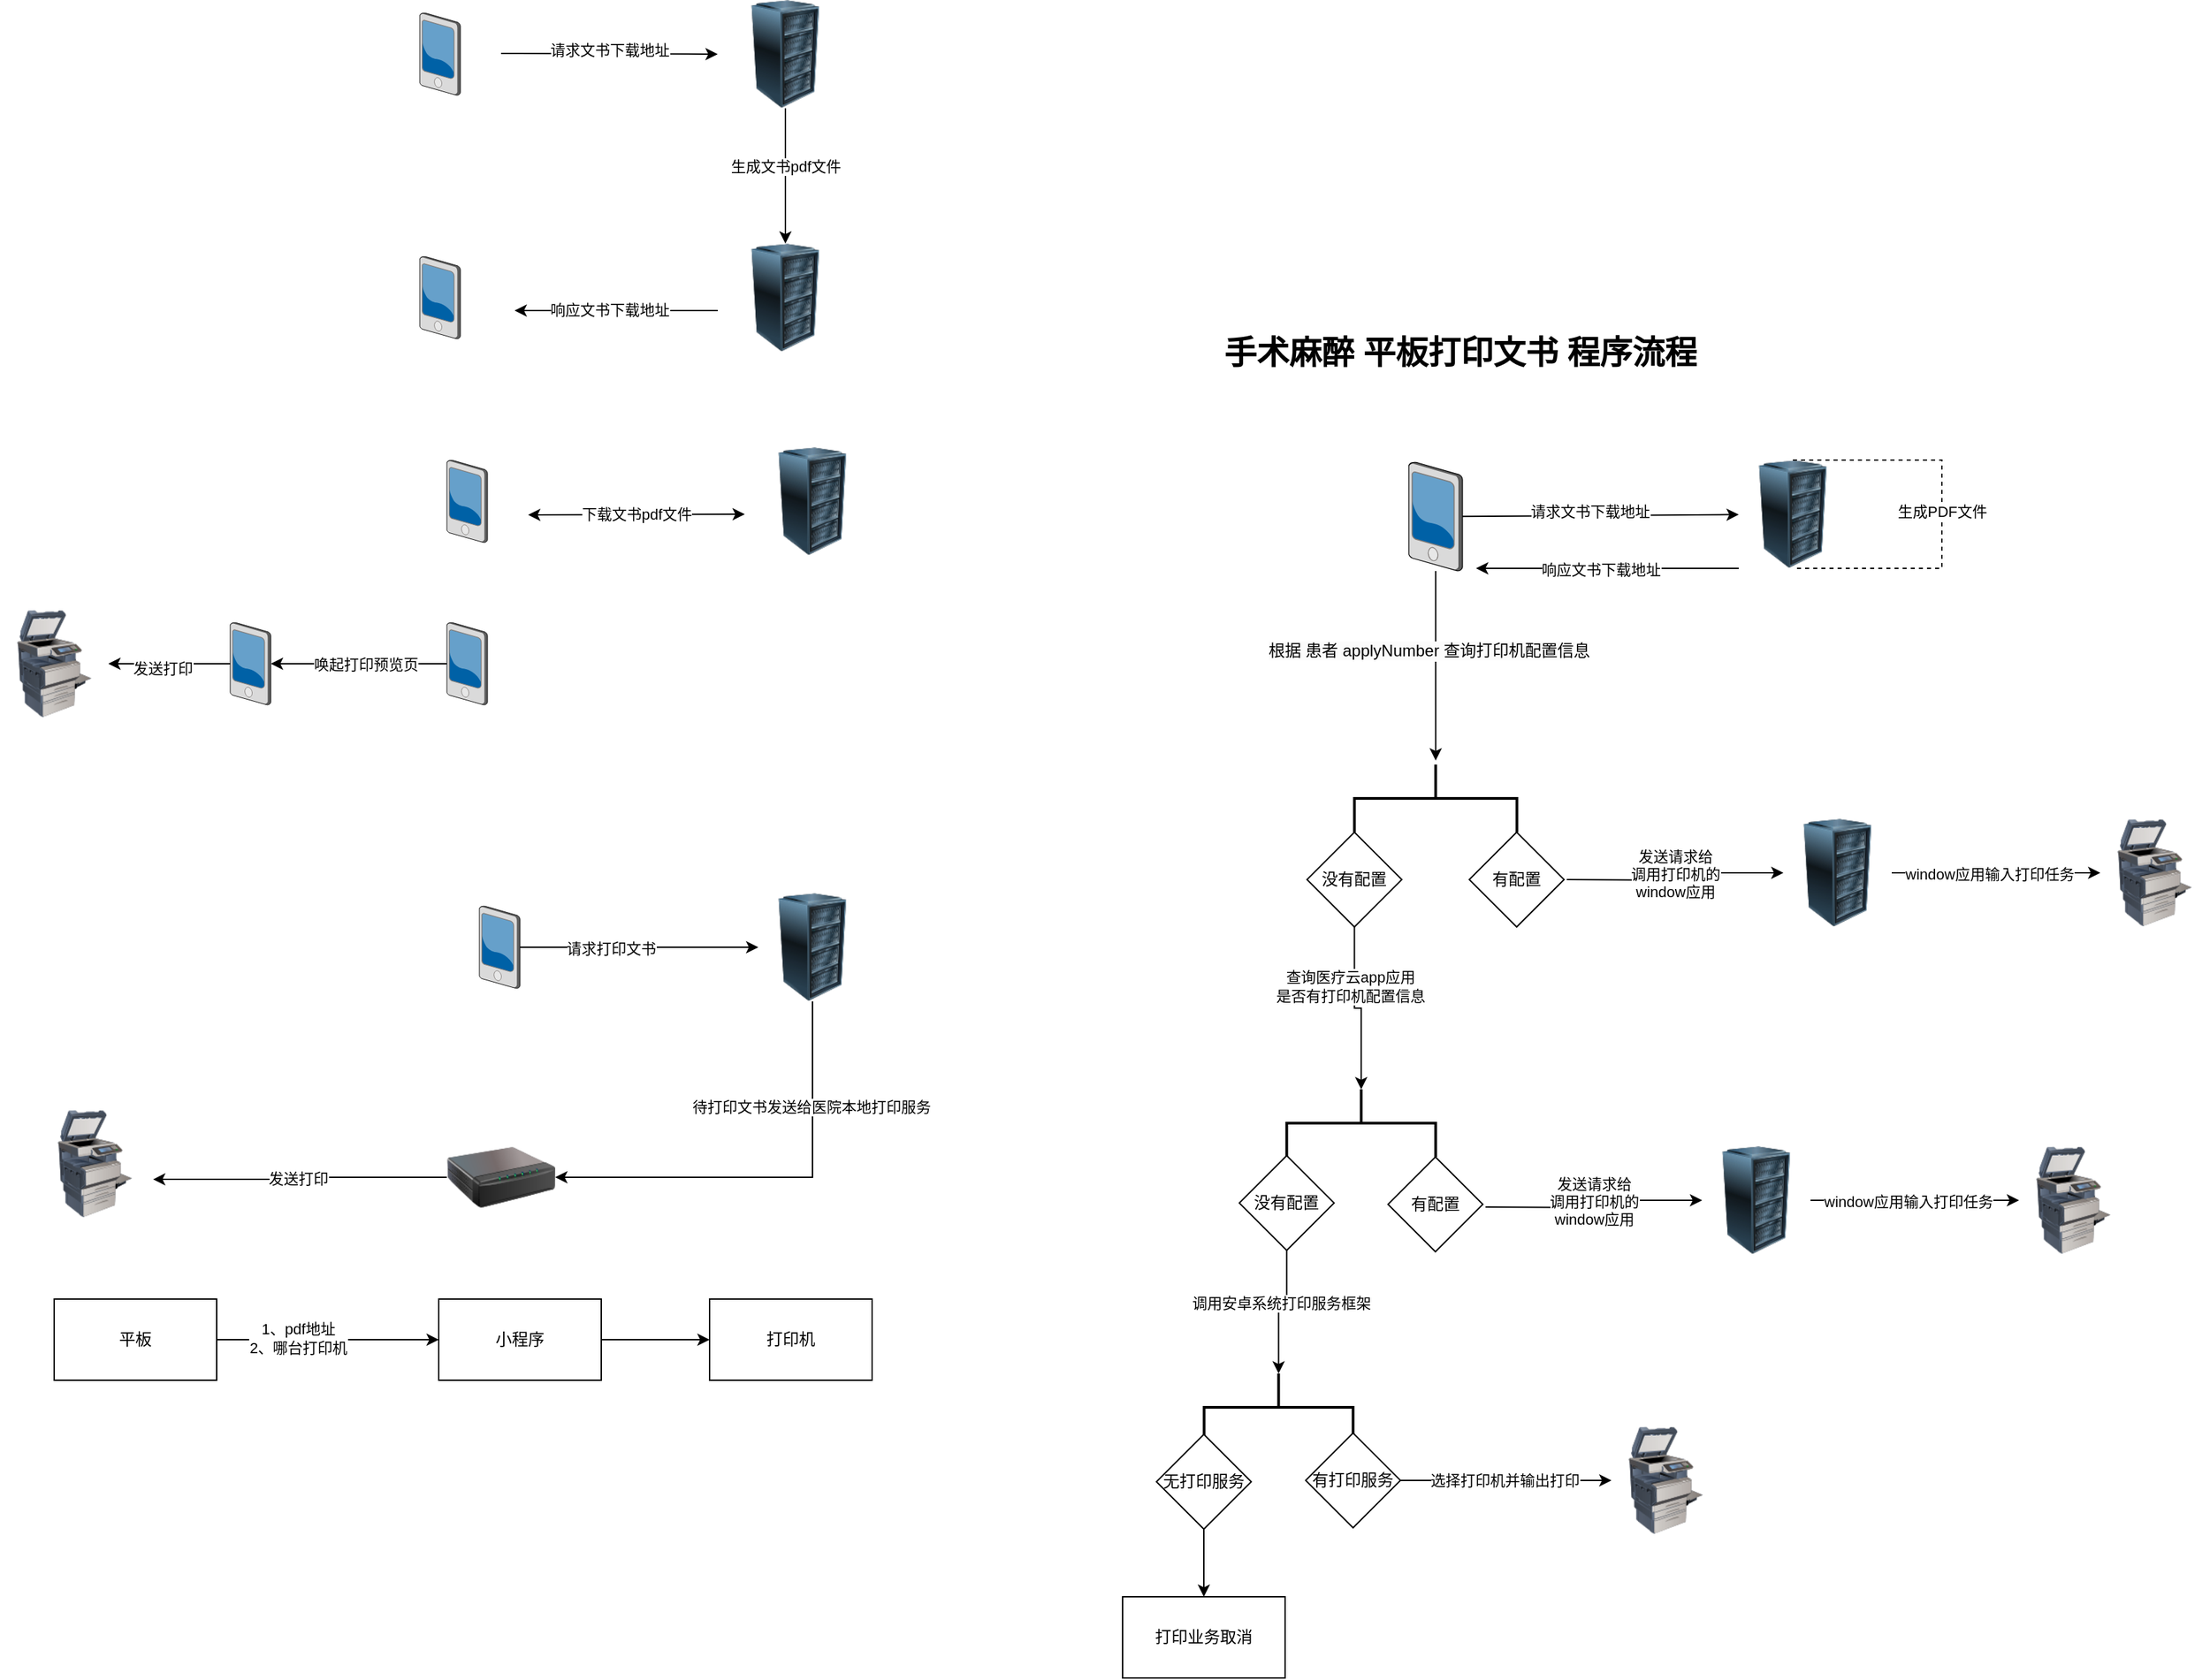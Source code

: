 <mxfile version="25.0.3">
  <diagram name="第 1 页" id="4Z4vOjG33hLCItT1rQMN">
    <mxGraphModel dx="1996" dy="1160" grid="1" gridSize="10" guides="1" tooltips="1" connect="1" arrows="1" fold="1" page="1" pageScale="1" pageWidth="827" pageHeight="1169" math="0" shadow="0">
      <root>
        <mxCell id="0" />
        <mxCell id="1" parent="0" />
        <mxCell id="C9_ZeGXNqVljK5FA-xq8-1" value="" style="verticalLabelPosition=bottom;sketch=0;aspect=fixed;html=1;verticalAlign=top;strokeColor=none;align=center;outlineConnect=0;shape=mxgraph.citrix.pda;" parent="1" vertex="1">
          <mxGeometry x="340" y="119.5" width="30" height="61" as="geometry" />
        </mxCell>
        <mxCell id="C9_ZeGXNqVljK5FA-xq8-7" value="" style="edgeStyle=orthogonalEdgeStyle;rounded=0;orthogonalLoop=1;jettySize=auto;html=1;" parent="1" source="C9_ZeGXNqVljK5FA-xq8-2" target="C9_ZeGXNqVljK5FA-xq8-6" edge="1">
          <mxGeometry relative="1" as="geometry" />
        </mxCell>
        <mxCell id="C9_ZeGXNqVljK5FA-xq8-8" value="生成文书pdf文件" style="edgeLabel;html=1;align=center;verticalAlign=middle;resizable=0;points=[];" parent="C9_ZeGXNqVljK5FA-xq8-7" vertex="1" connectable="0">
          <mxGeometry x="-0.14" relative="1" as="geometry">
            <mxPoint as="offset" />
          </mxGeometry>
        </mxCell>
        <mxCell id="C9_ZeGXNqVljK5FA-xq8-2" value="" style="image;html=1;image=img/lib/clip_art/computers/Server_Rack_128x128.png" parent="1" vertex="1">
          <mxGeometry x="570" y="110" width="80" height="80" as="geometry" />
        </mxCell>
        <mxCell id="C9_ZeGXNqVljK5FA-xq8-3" value="" style="image;html=1;image=img/lib/clip_art/computers/Printer_Commercial_128x128.png" parent="1" vertex="1">
          <mxGeometry x="30" y="560.5" width="80" height="80" as="geometry" />
        </mxCell>
        <mxCell id="C9_ZeGXNqVljK5FA-xq8-4" value="" style="endArrow=classic;html=1;rounded=0;" parent="1" edge="1">
          <mxGeometry width="50" height="50" relative="1" as="geometry">
            <mxPoint x="400" y="149.5" as="sourcePoint" />
            <mxPoint x="560" y="150" as="targetPoint" />
          </mxGeometry>
        </mxCell>
        <mxCell id="C9_ZeGXNqVljK5FA-xq8-5" value="请求文书下载地址" style="edgeLabel;html=1;align=center;verticalAlign=middle;resizable=0;points=[];" parent="C9_ZeGXNqVljK5FA-xq8-4" vertex="1" connectable="0">
          <mxGeometry x="-0.363" y="3" relative="1" as="geometry">
            <mxPoint x="29" as="offset" />
          </mxGeometry>
        </mxCell>
        <mxCell id="C9_ZeGXNqVljK5FA-xq8-6" value="" style="image;html=1;image=img/lib/clip_art/computers/Server_Rack_128x128.png" parent="1" vertex="1">
          <mxGeometry x="570" y="290" width="80" height="80" as="geometry" />
        </mxCell>
        <mxCell id="C9_ZeGXNqVljK5FA-xq8-9" value="" style="verticalLabelPosition=bottom;sketch=0;aspect=fixed;html=1;verticalAlign=top;strokeColor=none;align=center;outlineConnect=0;shape=mxgraph.citrix.pda;" parent="1" vertex="1">
          <mxGeometry x="340" y="299.5" width="30" height="61" as="geometry" />
        </mxCell>
        <mxCell id="C9_ZeGXNqVljK5FA-xq8-10" value="" style="endArrow=classic;html=1;rounded=0;" parent="1" edge="1">
          <mxGeometry width="50" height="50" relative="1" as="geometry">
            <mxPoint x="560" y="339.5" as="sourcePoint" />
            <mxPoint x="410" y="339.5" as="targetPoint" />
          </mxGeometry>
        </mxCell>
        <mxCell id="C9_ZeGXNqVljK5FA-xq8-11" value="响应文书下载地址" style="edgeLabel;html=1;align=center;verticalAlign=middle;resizable=0;points=[];" parent="C9_ZeGXNqVljK5FA-xq8-10" vertex="1" connectable="0">
          <mxGeometry x="0.307" y="-1" relative="1" as="geometry">
            <mxPoint x="18" as="offset" />
          </mxGeometry>
        </mxCell>
        <mxCell id="C9_ZeGXNqVljK5FA-xq8-12" value="" style="verticalLabelPosition=bottom;sketch=0;aspect=fixed;html=1;verticalAlign=top;strokeColor=none;align=center;outlineConnect=0;shape=mxgraph.citrix.pda;" parent="1" vertex="1">
          <mxGeometry x="360" y="450" width="30" height="61" as="geometry" />
        </mxCell>
        <mxCell id="C9_ZeGXNqVljK5FA-xq8-13" value="" style="image;html=1;image=img/lib/clip_art/computers/Server_Rack_128x128.png" parent="1" vertex="1">
          <mxGeometry x="590" y="440.5" width="80" height="80" as="geometry" />
        </mxCell>
        <mxCell id="C9_ZeGXNqVljK5FA-xq8-16" value="" style="endArrow=classic;startArrow=classic;html=1;rounded=0;" parent="1" edge="1">
          <mxGeometry width="50" height="50" relative="1" as="geometry">
            <mxPoint x="420" y="490.5" as="sourcePoint" />
            <mxPoint x="580" y="490" as="targetPoint" />
          </mxGeometry>
        </mxCell>
        <mxCell id="C9_ZeGXNqVljK5FA-xq8-17" value="下载文书pdf文件" style="edgeLabel;html=1;align=center;verticalAlign=middle;resizable=0;points=[];" parent="C9_ZeGXNqVljK5FA-xq8-16" vertex="1" connectable="0">
          <mxGeometry x="-0.475" y="1" relative="1" as="geometry">
            <mxPoint x="38" as="offset" />
          </mxGeometry>
        </mxCell>
        <mxCell id="C9_ZeGXNqVljK5FA-xq8-20" value="" style="edgeStyle=orthogonalEdgeStyle;rounded=0;orthogonalLoop=1;jettySize=auto;html=1;" parent="1" source="C9_ZeGXNqVljK5FA-xq8-18" target="C9_ZeGXNqVljK5FA-xq8-19" edge="1">
          <mxGeometry relative="1" as="geometry">
            <mxPoint x="280" y="600.5" as="targetPoint" />
          </mxGeometry>
        </mxCell>
        <mxCell id="C9_ZeGXNqVljK5FA-xq8-21" value="唤起打印预览页" style="edgeLabel;html=1;align=center;verticalAlign=middle;resizable=0;points=[];" parent="C9_ZeGXNqVljK5FA-xq8-20" vertex="1" connectable="0">
          <mxGeometry x="0.169" relative="1" as="geometry">
            <mxPoint x="16" as="offset" />
          </mxGeometry>
        </mxCell>
        <mxCell id="C9_ZeGXNqVljK5FA-xq8-18" value="" style="verticalLabelPosition=bottom;sketch=0;aspect=fixed;html=1;verticalAlign=top;strokeColor=none;align=center;outlineConnect=0;shape=mxgraph.citrix.pda;" parent="1" vertex="1">
          <mxGeometry x="360" y="570" width="30" height="61" as="geometry" />
        </mxCell>
        <mxCell id="C9_ZeGXNqVljK5FA-xq8-22" value="" style="edgeStyle=orthogonalEdgeStyle;rounded=0;orthogonalLoop=1;jettySize=auto;html=1;" parent="1" source="C9_ZeGXNqVljK5FA-xq8-19" target="C9_ZeGXNqVljK5FA-xq8-3" edge="1">
          <mxGeometry relative="1" as="geometry" />
        </mxCell>
        <mxCell id="C9_ZeGXNqVljK5FA-xq8-23" value="发送打印" style="edgeLabel;html=1;align=center;verticalAlign=middle;resizable=0;points=[];" parent="C9_ZeGXNqVljK5FA-xq8-22" vertex="1" connectable="0">
          <mxGeometry x="0.111" y="3" relative="1" as="geometry">
            <mxPoint as="offset" />
          </mxGeometry>
        </mxCell>
        <mxCell id="C9_ZeGXNqVljK5FA-xq8-19" value="" style="verticalLabelPosition=bottom;sketch=0;aspect=fixed;html=1;verticalAlign=top;strokeColor=none;align=center;outlineConnect=0;shape=mxgraph.citrix.pda;" parent="1" vertex="1">
          <mxGeometry x="200" y="570" width="30" height="61" as="geometry" />
        </mxCell>
        <mxCell id="C9_ZeGXNqVljK5FA-xq8-28" value="" style="edgeStyle=orthogonalEdgeStyle;rounded=0;orthogonalLoop=1;jettySize=auto;html=1;" parent="1" source="C9_ZeGXNqVljK5FA-xq8-24" target="C9_ZeGXNqVljK5FA-xq8-26" edge="1">
          <mxGeometry relative="1" as="geometry">
            <mxPoint x="494" y="810" as="targetPoint" />
          </mxGeometry>
        </mxCell>
        <mxCell id="C9_ZeGXNqVljK5FA-xq8-29" value="请求打印文书" style="edgeLabel;html=1;align=center;verticalAlign=middle;resizable=0;points=[];" parent="C9_ZeGXNqVljK5FA-xq8-28" vertex="1" connectable="0">
          <mxGeometry x="-0.239" relative="1" as="geometry">
            <mxPoint y="1" as="offset" />
          </mxGeometry>
        </mxCell>
        <mxCell id="C9_ZeGXNqVljK5FA-xq8-24" value="" style="verticalLabelPosition=bottom;sketch=0;aspect=fixed;html=1;verticalAlign=top;strokeColor=none;align=center;outlineConnect=0;shape=mxgraph.citrix.pda;" parent="1" vertex="1">
          <mxGeometry x="384" y="779.5" width="30" height="61" as="geometry" />
        </mxCell>
        <mxCell id="C9_ZeGXNqVljK5FA-xq8-25" value="" style="image;html=1;image=img/lib/clip_art/computers/Printer_Commercial_128x128.png" parent="1" vertex="1">
          <mxGeometry x="60" y="930" width="80" height="80" as="geometry" />
        </mxCell>
        <mxCell id="C9_ZeGXNqVljK5FA-xq8-30" value="" style="edgeStyle=orthogonalEdgeStyle;rounded=0;orthogonalLoop=1;jettySize=auto;html=1;entryX=1;entryY=0.5;entryDx=0;entryDy=0;" parent="1" source="C9_ZeGXNqVljK5FA-xq8-26" target="C9_ZeGXNqVljK5FA-xq8-27" edge="1">
          <mxGeometry relative="1" as="geometry">
            <mxPoint x="630" y="930" as="targetPoint" />
            <Array as="points">
              <mxPoint x="630" y="980" />
            </Array>
          </mxGeometry>
        </mxCell>
        <mxCell id="C9_ZeGXNqVljK5FA-xq8-31" value="待打印文书发送给医院本地打印服务" style="edgeLabel;html=1;align=center;verticalAlign=middle;resizable=0;points=[];" parent="C9_ZeGXNqVljK5FA-xq8-30" vertex="1" connectable="0">
          <mxGeometry x="-0.522" y="-1" relative="1" as="geometry">
            <mxPoint y="1" as="offset" />
          </mxGeometry>
        </mxCell>
        <mxCell id="C9_ZeGXNqVljK5FA-xq8-26" value="" style="image;html=1;image=img/lib/clip_art/computers/Server_Rack_128x128.png" parent="1" vertex="1">
          <mxGeometry x="590" y="770" width="80" height="80" as="geometry" />
        </mxCell>
        <mxCell id="C9_ZeGXNqVljK5FA-xq8-32" value="" style="edgeStyle=orthogonalEdgeStyle;rounded=0;orthogonalLoop=1;jettySize=auto;html=1;entryX=1.038;entryY=0.644;entryDx=0;entryDy=0;entryPerimeter=0;" parent="1" source="C9_ZeGXNqVljK5FA-xq8-27" target="C9_ZeGXNqVljK5FA-xq8-25" edge="1">
          <mxGeometry relative="1" as="geometry">
            <mxPoint x="280" y="980" as="targetPoint" />
            <Array as="points">
              <mxPoint x="250" y="980" />
              <mxPoint x="250" y="981" />
            </Array>
          </mxGeometry>
        </mxCell>
        <mxCell id="C9_ZeGXNqVljK5FA-xq8-33" value="发送打印" style="edgeLabel;html=1;align=center;verticalAlign=middle;resizable=0;points=[];" parent="C9_ZeGXNqVljK5FA-xq8-32" vertex="1" connectable="0">
          <mxGeometry x="0.396" y="-3" relative="1" as="geometry">
            <mxPoint x="41" y="2" as="offset" />
          </mxGeometry>
        </mxCell>
        <mxCell id="C9_ZeGXNqVljK5FA-xq8-27" value="" style="image;html=1;image=img/lib/clip_art/networking/Print_Server_128x128.png" parent="1" vertex="1">
          <mxGeometry x="360" y="940" width="80" height="80" as="geometry" />
        </mxCell>
        <mxCell id="JyRxtPzMjF4cvIecIfeS-3" value="" style="edgeStyle=orthogonalEdgeStyle;rounded=0;orthogonalLoop=1;jettySize=auto;html=1;" parent="1" source="JyRxtPzMjF4cvIecIfeS-1" target="JyRxtPzMjF4cvIecIfeS-2" edge="1">
          <mxGeometry relative="1" as="geometry" />
        </mxCell>
        <mxCell id="JyRxtPzMjF4cvIecIfeS-7" value="1、pdf地址&lt;br&gt;2、哪台打印机" style="edgeLabel;html=1;align=center;verticalAlign=middle;resizable=0;points=[];" parent="JyRxtPzMjF4cvIecIfeS-3" vertex="1" connectable="0">
          <mxGeometry x="-0.274" y="1" relative="1" as="geometry">
            <mxPoint as="offset" />
          </mxGeometry>
        </mxCell>
        <mxCell id="JyRxtPzMjF4cvIecIfeS-1" value="平板" style="rounded=0;whiteSpace=wrap;html=1;" parent="1" vertex="1">
          <mxGeometry x="70" y="1070" width="120" height="60" as="geometry" />
        </mxCell>
        <mxCell id="JyRxtPzMjF4cvIecIfeS-6" value="" style="edgeStyle=orthogonalEdgeStyle;rounded=0;orthogonalLoop=1;jettySize=auto;html=1;" parent="1" source="JyRxtPzMjF4cvIecIfeS-2" target="JyRxtPzMjF4cvIecIfeS-5" edge="1">
          <mxGeometry relative="1" as="geometry" />
        </mxCell>
        <mxCell id="JyRxtPzMjF4cvIecIfeS-2" value="小程序" style="rounded=0;whiteSpace=wrap;html=1;" parent="1" vertex="1">
          <mxGeometry x="354" y="1070" width="120" height="60" as="geometry" />
        </mxCell>
        <mxCell id="JyRxtPzMjF4cvIecIfeS-5" value="打印机" style="rounded=0;whiteSpace=wrap;html=1;" parent="1" vertex="1">
          <mxGeometry x="554" y="1070" width="120" height="60" as="geometry" />
        </mxCell>
        <mxCell id="PmHOLb2PflUZi9dplfsK-19" style="edgeStyle=orthogonalEdgeStyle;rounded=0;orthogonalLoop=1;jettySize=auto;html=1;entryX=0.5;entryY=0;entryDx=0;entryDy=0;" edge="1" parent="1" source="PmHOLb2PflUZi9dplfsK-4">
          <mxGeometry relative="1" as="geometry">
            <mxPoint x="1090.21" y="672" as="targetPoint" />
          </mxGeometry>
        </mxCell>
        <mxCell id="PmHOLb2PflUZi9dplfsK-20" value="&lt;span style=&quot;font-size: 12px; text-wrap-mode: wrap; background-color: rgb(251, 251, 251);&quot;&gt;根据 患者 applyNumber 查询打印机配置信息&lt;/span&gt;" style="edgeLabel;html=1;align=center;verticalAlign=middle;resizable=0;points=[];" vertex="1" connectable="0" parent="PmHOLb2PflUZi9dplfsK-19">
          <mxGeometry x="-0.133" y="-5" relative="1" as="geometry">
            <mxPoint y="-2" as="offset" />
          </mxGeometry>
        </mxCell>
        <mxCell id="PmHOLb2PflUZi9dplfsK-4" value="" style="verticalLabelPosition=bottom;sketch=0;aspect=fixed;html=1;verticalAlign=top;strokeColor=none;align=center;outlineConnect=0;shape=mxgraph.citrix.pda;" vertex="1" parent="1">
          <mxGeometry x="1070.41" y="451.5" width="39.59" height="80.5" as="geometry" />
        </mxCell>
        <mxCell id="PmHOLb2PflUZi9dplfsK-7" value="" style="image;html=1;image=img/lib/clip_art/computers/Server_Rack_128x128.png" vertex="1" parent="1">
          <mxGeometry x="1314" y="450" width="80" height="80" as="geometry" />
        </mxCell>
        <mxCell id="PmHOLb2PflUZi9dplfsK-8" value="" style="endArrow=classic;html=1;rounded=0;" edge="1" parent="1" source="PmHOLb2PflUZi9dplfsK-4" target="PmHOLb2PflUZi9dplfsK-7">
          <mxGeometry width="50" height="50" relative="1" as="geometry">
            <mxPoint x="1150" y="489.5" as="sourcePoint" />
            <mxPoint x="1310" y="490" as="targetPoint" />
          </mxGeometry>
        </mxCell>
        <mxCell id="PmHOLb2PflUZi9dplfsK-9" value="请求文书下载地址" style="edgeLabel;html=1;align=center;verticalAlign=middle;resizable=0;points=[];" vertex="1" connectable="0" parent="PmHOLb2PflUZi9dplfsK-8">
          <mxGeometry x="-0.363" y="3" relative="1" as="geometry">
            <mxPoint x="29" as="offset" />
          </mxGeometry>
        </mxCell>
        <mxCell id="PmHOLb2PflUZi9dplfsK-14" value="" style="endArrow=none;dashed=1;html=1;rounded=0;exitX=0.5;exitY=0;exitDx=0;exitDy=0;entryX=0.5;entryY=1;entryDx=0;entryDy=0;" edge="1" parent="1" source="PmHOLb2PflUZi9dplfsK-7" target="PmHOLb2PflUZi9dplfsK-7">
          <mxGeometry width="50" height="50" relative="1" as="geometry">
            <mxPoint x="1404" y="420" as="sourcePoint" />
            <mxPoint x="1344" y="570" as="targetPoint" />
            <Array as="points">
              <mxPoint x="1464" y="450" />
              <mxPoint x="1464" y="530" />
            </Array>
          </mxGeometry>
        </mxCell>
        <mxCell id="PmHOLb2PflUZi9dplfsK-15" value="生成PDF文件" style="edgeLabel;html=1;align=center;verticalAlign=middle;resizable=0;points=[];" vertex="1" connectable="0" parent="PmHOLb2PflUZi9dplfsK-14">
          <mxGeometry x="0.044" relative="1" as="geometry">
            <mxPoint y="-9" as="offset" />
          </mxGeometry>
        </mxCell>
        <mxCell id="PmHOLb2PflUZi9dplfsK-16" value="" style="endArrow=classic;html=1;rounded=0;exitX=0;exitY=1;exitDx=0;exitDy=0;" edge="1" parent="1" source="PmHOLb2PflUZi9dplfsK-7">
          <mxGeometry width="50" height="50" relative="1" as="geometry">
            <mxPoint x="1230" y="585" as="sourcePoint" />
            <mxPoint x="1120" y="530" as="targetPoint" />
          </mxGeometry>
        </mxCell>
        <mxCell id="PmHOLb2PflUZi9dplfsK-17" value="响应文书下载地址" style="edgeLabel;html=1;align=center;verticalAlign=middle;resizable=0;points=[];" vertex="1" connectable="0" parent="PmHOLb2PflUZi9dplfsK-16">
          <mxGeometry x="0.213" y="1" relative="1" as="geometry">
            <mxPoint x="15" as="offset" />
          </mxGeometry>
        </mxCell>
        <mxCell id="PmHOLb2PflUZi9dplfsK-21" value="" style="image;html=1;image=img/lib/clip_art/computers/Server_Rack_128x128.png" vertex="1" parent="1">
          <mxGeometry x="1347" y="715" width="80" height="80" as="geometry" />
        </mxCell>
        <mxCell id="PmHOLb2PflUZi9dplfsK-22" style="edgeStyle=orthogonalEdgeStyle;rounded=0;orthogonalLoop=1;jettySize=auto;html=1;entryX=0;entryY=0.5;entryDx=0;entryDy=0;exitX=1;exitY=0.5;exitDx=0;exitDy=0;" edge="1" parent="1" target="PmHOLb2PflUZi9dplfsK-21">
          <mxGeometry relative="1" as="geometry">
            <mxPoint x="1187" y="760" as="sourcePoint" />
            <mxPoint x="1410.83" y="798" as="targetPoint" />
          </mxGeometry>
        </mxCell>
        <mxCell id="PmHOLb2PflUZi9dplfsK-23" value="发送请求给&lt;div&gt;调用打印机的&lt;/div&gt;&lt;div&gt;window应用&lt;/div&gt;" style="edgeLabel;html=1;align=center;verticalAlign=middle;resizable=0;points=[];" vertex="1" connectable="0" parent="PmHOLb2PflUZi9dplfsK-22">
          <mxGeometry x="0.033" y="1" relative="1" as="geometry">
            <mxPoint as="offset" />
          </mxGeometry>
        </mxCell>
        <mxCell id="PmHOLb2PflUZi9dplfsK-24" value="" style="image;html=1;image=img/lib/clip_art/computers/Printer_Commercial_128x128.png" vertex="1" parent="1">
          <mxGeometry x="1581" y="715" width="80" height="80" as="geometry" />
        </mxCell>
        <mxCell id="PmHOLb2PflUZi9dplfsK-26" style="edgeStyle=orthogonalEdgeStyle;rounded=0;orthogonalLoop=1;jettySize=auto;html=1;exitX=1;exitY=0.5;exitDx=0;exitDy=0;entryX=0;entryY=0.5;entryDx=0;entryDy=0;" edge="1" parent="1" source="PmHOLb2PflUZi9dplfsK-21" target="PmHOLb2PflUZi9dplfsK-24">
          <mxGeometry relative="1" as="geometry">
            <mxPoint x="1487.79" y="788" as="sourcePoint" />
            <mxPoint x="1680.83" y="788.64" as="targetPoint" />
          </mxGeometry>
        </mxCell>
        <mxCell id="PmHOLb2PflUZi9dplfsK-27" value="window应用输入打印任务" style="edgeLabel;html=1;align=center;verticalAlign=middle;resizable=0;points=[];" vertex="1" connectable="0" parent="PmHOLb2PflUZi9dplfsK-26">
          <mxGeometry x="-0.17" y="-1" relative="1" as="geometry">
            <mxPoint x="8" as="offset" />
          </mxGeometry>
        </mxCell>
        <mxCell id="PmHOLb2PflUZi9dplfsK-28" value="" style="strokeWidth=2;html=1;shape=mxgraph.flowchart.annotation_2;align=left;labelPosition=right;pointerEvents=1;rotation=90;" vertex="1" parent="1">
          <mxGeometry x="1065.2" y="640" width="50" height="120" as="geometry" />
        </mxCell>
        <mxCell id="PmHOLb2PflUZi9dplfsK-29" value="&lt;div&gt;有配置&lt;/div&gt;" style="rhombus;whiteSpace=wrap;html=1;" vertex="1" parent="1">
          <mxGeometry x="1115" y="725" width="70" height="70" as="geometry" />
        </mxCell>
        <mxCell id="PmHOLb2PflUZi9dplfsK-31" value="&lt;span style=&quot;background-color: initial;&quot;&gt;没有配置&lt;/span&gt;" style="rhombus;whiteSpace=wrap;html=1;" vertex="1" parent="1">
          <mxGeometry x="995.2" y="725" width="70" height="70" as="geometry" />
        </mxCell>
        <mxCell id="PmHOLb2PflUZi9dplfsK-32" value="" style="strokeWidth=2;html=1;shape=mxgraph.flowchart.annotation_2;align=left;labelPosition=right;pointerEvents=1;rotation=90;" vertex="1" parent="1">
          <mxGeometry x="1010.2" y="885" width="50" height="110" as="geometry" />
        </mxCell>
        <mxCell id="PmHOLb2PflUZi9dplfsK-33" style="edgeStyle=orthogonalEdgeStyle;rounded=0;orthogonalLoop=1;jettySize=auto;html=1;exitX=0.5;exitY=1;exitDx=0;exitDy=0;entryX=0;entryY=0.5;entryDx=0;entryDy=0;entryPerimeter=0;" edge="1" parent="1" source="PmHOLb2PflUZi9dplfsK-31" target="PmHOLb2PflUZi9dplfsK-32">
          <mxGeometry relative="1" as="geometry" />
        </mxCell>
        <mxCell id="PmHOLb2PflUZi9dplfsK-34" value="查询医疗云app应用&lt;div&gt;是否有打印机配置信息&lt;/div&gt;" style="edgeLabel;html=1;align=center;verticalAlign=middle;resizable=0;points=[];" vertex="1" connectable="0" parent="PmHOLb2PflUZi9dplfsK-33">
          <mxGeometry x="-0.294" y="-3" relative="1" as="geometry">
            <mxPoint as="offset" />
          </mxGeometry>
        </mxCell>
        <mxCell id="PmHOLb2PflUZi9dplfsK-35" value="" style="image;html=1;image=img/lib/clip_art/computers/Server_Rack_128x128.png" vertex="1" parent="1">
          <mxGeometry x="1287" y="957" width="80" height="80" as="geometry" />
        </mxCell>
        <mxCell id="PmHOLb2PflUZi9dplfsK-36" style="edgeStyle=orthogonalEdgeStyle;rounded=0;orthogonalLoop=1;jettySize=auto;html=1;entryX=0;entryY=0.5;entryDx=0;entryDy=0;exitX=1;exitY=0.5;exitDx=0;exitDy=0;" edge="1" parent="1" target="PmHOLb2PflUZi9dplfsK-35">
          <mxGeometry relative="1" as="geometry">
            <mxPoint x="1127" y="1002" as="sourcePoint" />
            <mxPoint x="1350.83" y="1040" as="targetPoint" />
          </mxGeometry>
        </mxCell>
        <mxCell id="PmHOLb2PflUZi9dplfsK-37" value="发送请求给&lt;div&gt;调用打印机的&lt;/div&gt;&lt;div&gt;window应用&lt;/div&gt;" style="edgeLabel;html=1;align=center;verticalAlign=middle;resizable=0;points=[];" vertex="1" connectable="0" parent="PmHOLb2PflUZi9dplfsK-36">
          <mxGeometry x="0.033" y="1" relative="1" as="geometry">
            <mxPoint as="offset" />
          </mxGeometry>
        </mxCell>
        <mxCell id="PmHOLb2PflUZi9dplfsK-38" value="" style="image;html=1;image=img/lib/clip_art/computers/Printer_Commercial_128x128.png" vertex="1" parent="1">
          <mxGeometry x="1521" y="957" width="80" height="80" as="geometry" />
        </mxCell>
        <mxCell id="PmHOLb2PflUZi9dplfsK-39" style="edgeStyle=orthogonalEdgeStyle;rounded=0;orthogonalLoop=1;jettySize=auto;html=1;exitX=1;exitY=0.5;exitDx=0;exitDy=0;entryX=0;entryY=0.5;entryDx=0;entryDy=0;" edge="1" parent="1" source="PmHOLb2PflUZi9dplfsK-35" target="PmHOLb2PflUZi9dplfsK-38">
          <mxGeometry relative="1" as="geometry">
            <mxPoint x="1427.79" y="1030" as="sourcePoint" />
            <mxPoint x="1620.83" y="1030.64" as="targetPoint" />
          </mxGeometry>
        </mxCell>
        <mxCell id="PmHOLb2PflUZi9dplfsK-40" value="window应用输入打印任务" style="edgeLabel;html=1;align=center;verticalAlign=middle;resizable=0;points=[];" vertex="1" connectable="0" parent="PmHOLb2PflUZi9dplfsK-39">
          <mxGeometry x="-0.17" y="-1" relative="1" as="geometry">
            <mxPoint x="8" as="offset" />
          </mxGeometry>
        </mxCell>
        <mxCell id="PmHOLb2PflUZi9dplfsK-41" value="&lt;div&gt;有配置&lt;/div&gt;" style="rhombus;whiteSpace=wrap;html=1;" vertex="1" parent="1">
          <mxGeometry x="1055" y="965" width="70" height="70" as="geometry" />
        </mxCell>
        <mxCell id="PmHOLb2PflUZi9dplfsK-42" value="&lt;span style=&quot;background-color: initial;&quot;&gt;没有配置&lt;/span&gt;" style="rhombus;whiteSpace=wrap;html=1;" vertex="1" parent="1">
          <mxGeometry x="945.2" y="964" width="70" height="70" as="geometry" />
        </mxCell>
        <mxCell id="PmHOLb2PflUZi9dplfsK-43" value="" style="strokeWidth=2;html=1;shape=mxgraph.flowchart.annotation_2;align=left;labelPosition=right;pointerEvents=1;rotation=90;" vertex="1" parent="1">
          <mxGeometry x="949.2" y="1095" width="50" height="110" as="geometry" />
        </mxCell>
        <mxCell id="PmHOLb2PflUZi9dplfsK-44" style="edgeStyle=orthogonalEdgeStyle;rounded=0;orthogonalLoop=1;jettySize=auto;html=1;exitX=0.5;exitY=1;exitDx=0;exitDy=0;entryX=0;entryY=0.5;entryDx=0;entryDy=0;entryPerimeter=0;" edge="1" parent="1" source="PmHOLb2PflUZi9dplfsK-42" target="PmHOLb2PflUZi9dplfsK-43">
          <mxGeometry relative="1" as="geometry" />
        </mxCell>
        <mxCell id="PmHOLb2PflUZi9dplfsK-47" value="调用安卓系统打印服务框架" style="edgeLabel;html=1;align=center;verticalAlign=middle;resizable=0;points=[];" vertex="1" connectable="0" parent="PmHOLb2PflUZi9dplfsK-44">
          <mxGeometry x="-0.192" y="-4" relative="1" as="geometry">
            <mxPoint as="offset" />
          </mxGeometry>
        </mxCell>
        <mxCell id="PmHOLb2PflUZi9dplfsK-50" style="edgeStyle=orthogonalEdgeStyle;rounded=0;orthogonalLoop=1;jettySize=auto;html=1;entryX=0;entryY=0.5;entryDx=0;entryDy=0;" edge="1" parent="1" source="PmHOLb2PflUZi9dplfsK-48" target="PmHOLb2PflUZi9dplfsK-49">
          <mxGeometry relative="1" as="geometry" />
        </mxCell>
        <mxCell id="PmHOLb2PflUZi9dplfsK-51" value="选择打印机并输出打印" style="edgeLabel;html=1;align=center;verticalAlign=middle;resizable=0;points=[];" vertex="1" connectable="0" parent="PmHOLb2PflUZi9dplfsK-50">
          <mxGeometry x="-0.224" relative="1" as="geometry">
            <mxPoint x="16" as="offset" />
          </mxGeometry>
        </mxCell>
        <mxCell id="PmHOLb2PflUZi9dplfsK-48" value="&lt;div&gt;有&lt;span style=&quot;background-color: initial;&quot;&gt;打印服务&lt;/span&gt;&lt;/div&gt;" style="rhombus;whiteSpace=wrap;html=1;" vertex="1" parent="1">
          <mxGeometry x="994.2" y="1169" width="70" height="70" as="geometry" />
        </mxCell>
        <mxCell id="PmHOLb2PflUZi9dplfsK-49" value="" style="image;html=1;image=img/lib/clip_art/computers/Printer_Commercial_128x128.png" vertex="1" parent="1">
          <mxGeometry x="1220" y="1164" width="80" height="80" as="geometry" />
        </mxCell>
        <mxCell id="PmHOLb2PflUZi9dplfsK-54" style="edgeStyle=orthogonalEdgeStyle;rounded=0;orthogonalLoop=1;jettySize=auto;html=1;entryX=0.5;entryY=0;entryDx=0;entryDy=0;" edge="1" parent="1" source="PmHOLb2PflUZi9dplfsK-52" target="PmHOLb2PflUZi9dplfsK-53">
          <mxGeometry relative="1" as="geometry" />
        </mxCell>
        <mxCell id="PmHOLb2PflUZi9dplfsK-52" value="&lt;span style=&quot;background-color: initial;&quot;&gt;无打印服务&lt;/span&gt;" style="rhombus;whiteSpace=wrap;html=1;" vertex="1" parent="1">
          <mxGeometry x="884" y="1170" width="70" height="70" as="geometry" />
        </mxCell>
        <mxCell id="PmHOLb2PflUZi9dplfsK-53" value="打印业务取消" style="rounded=0;whiteSpace=wrap;html=1;" vertex="1" parent="1">
          <mxGeometry x="859" y="1290" width="120" height="60" as="geometry" />
        </mxCell>
        <mxCell id="PmHOLb2PflUZi9dplfsK-55" value="&lt;h1 style=&quot;margin-top: 0px;&quot;&gt;手术麻醉 平板打印文书 程序流程&lt;/h1&gt;" style="text;html=1;whiteSpace=wrap;overflow=hidden;rounded=0;" vertex="1" parent="1">
          <mxGeometry x="932.2" y="350" width="414.8" height="50" as="geometry" />
        </mxCell>
      </root>
    </mxGraphModel>
  </diagram>
</mxfile>
